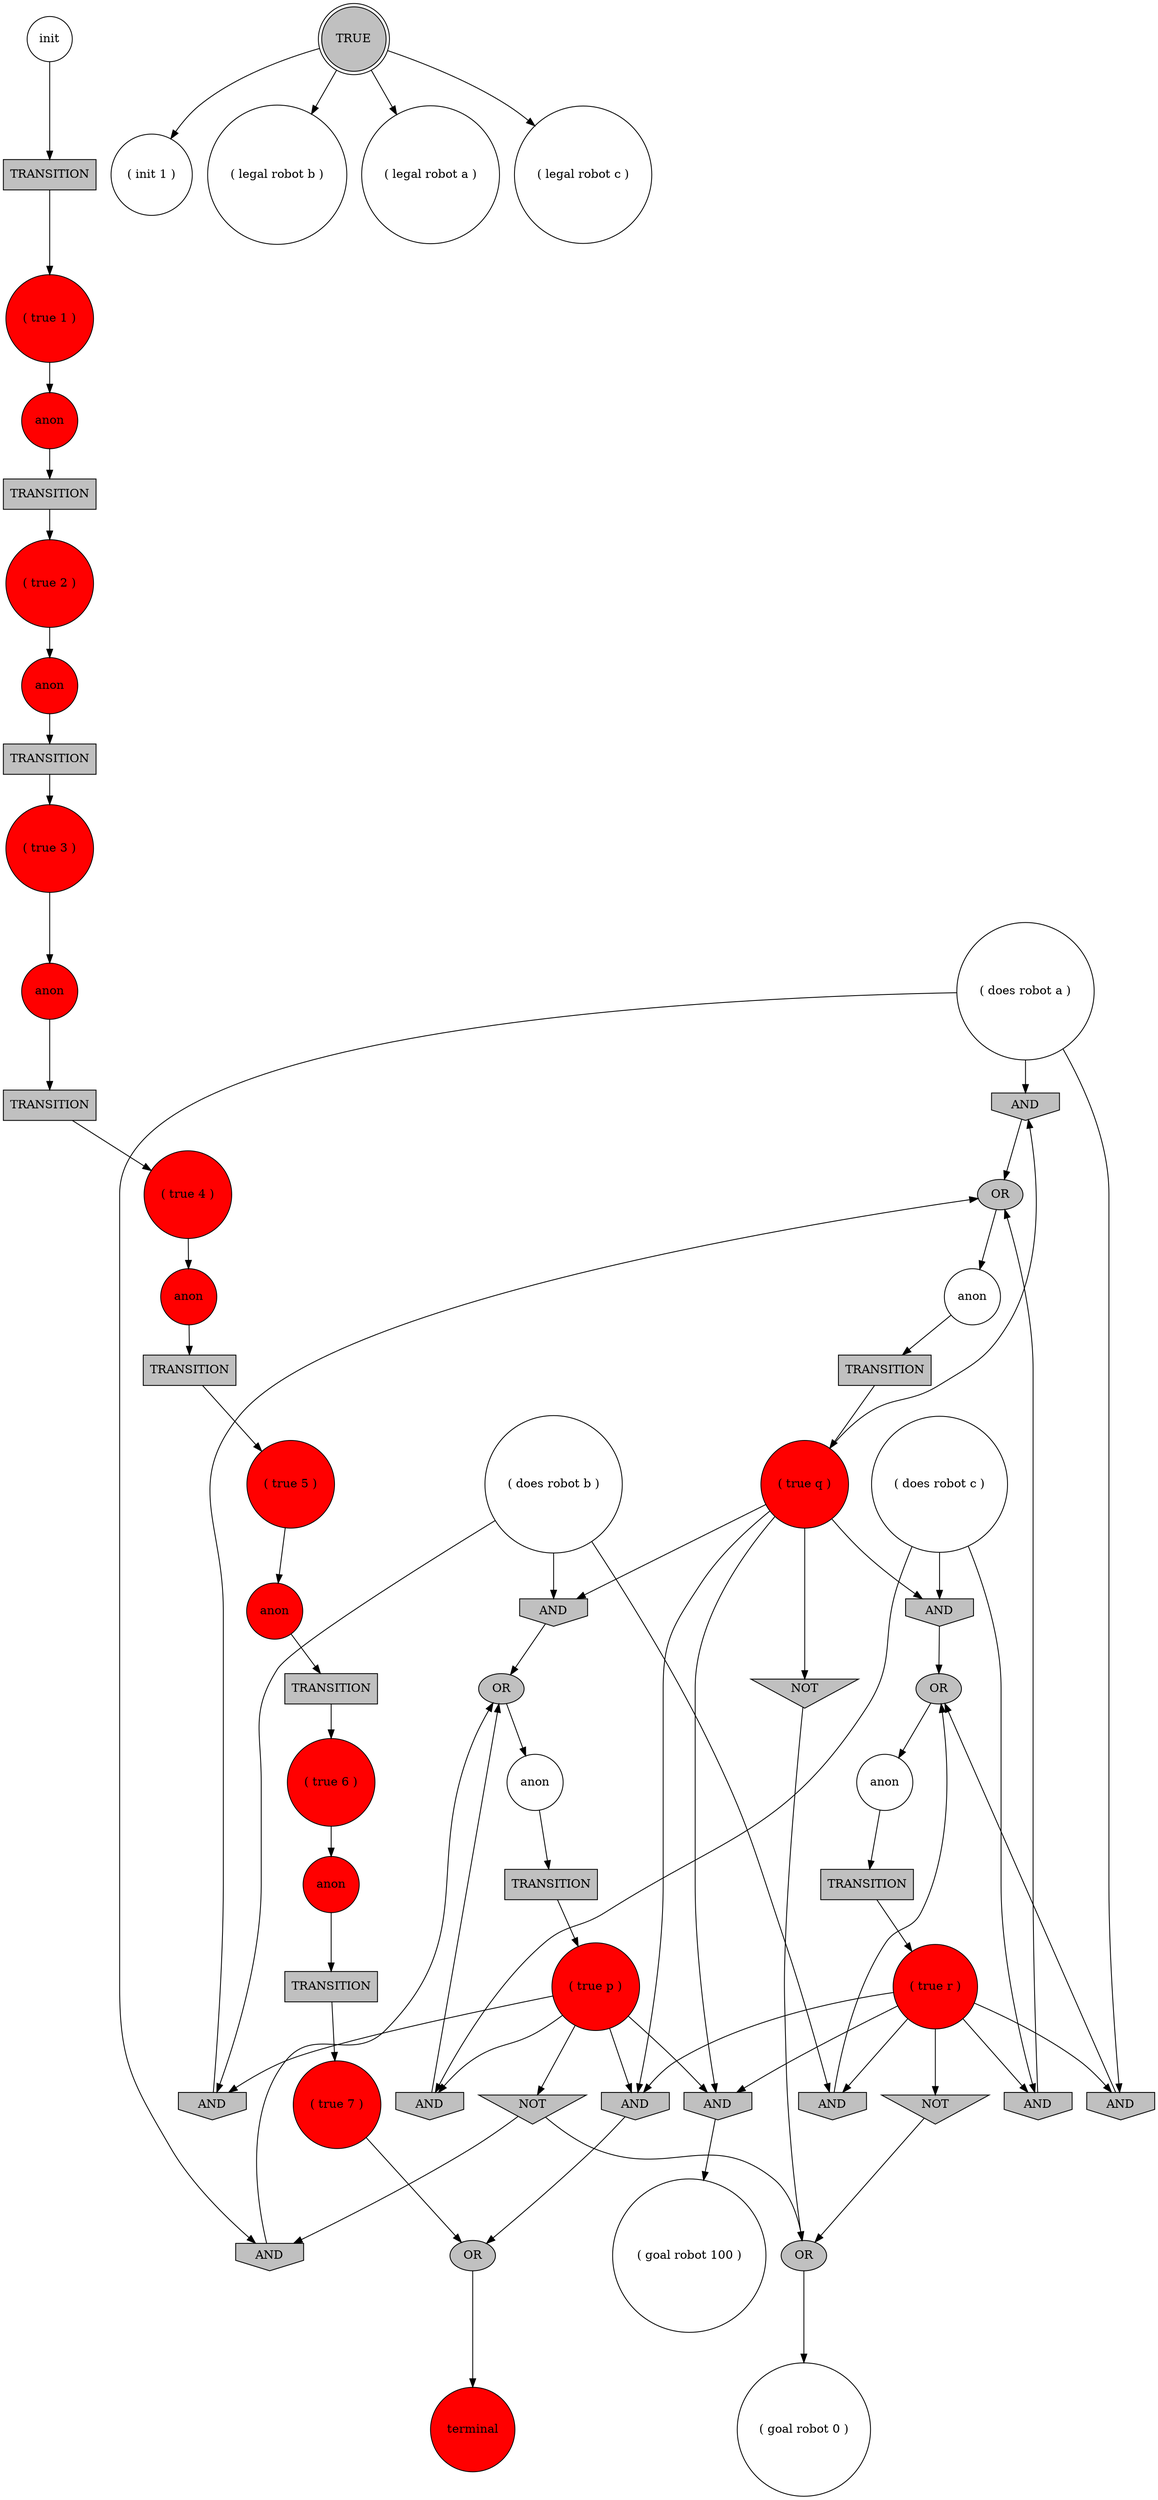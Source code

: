 digraph propNet
{
	"@158b6810"[shape=invhouse, style= filled, fillcolor=grey, label="AND"]; "@158b6810"->"@165051aa"; 
	"@73520584"[shape=ellipse, style= filled, fillcolor=grey, label="OR"]; "@73520584"->"@de85842"; 
	"@30c145af"[shape=circle, style= filled, fillcolor=white, label="init"]; "@30c145af"->"@60c5fd2a"; 
	"@73217b57"[shape=circle, style= filled, fillcolor=white, label="anon"]; "@73217b57"->"@5b295494"; 
	"@5e06130f"[shape=invhouse, style= filled, fillcolor=grey, label="AND"]; "@5e06130f"->"@165051aa"; 
	"@40f00a98"[shape=circle, style= filled, fillcolor=white, label="anon"]; "@40f00a98"->"@2ec7e4fa"; 
	"@287a9b7a"[shape=invhouse, style= filled, fillcolor=grey, label="AND"]; "@287a9b7a"->"@73520584"; 
	"@1b1ed549"[shape=circle, style= filled, fillcolor=white, label="( does robot b )"]; "@1b1ed549"->"@d4c86b1"; "@1b1ed549"->"@4bea06e1"; "@1b1ed549"->"@5e06130f"; 
	"@54202bb"[shape=box, style= filled, fillcolor=grey, label="TRANSITION"]; "@54202bb"->"@332fccf9"; 
	"@62f0926b"[shape=invhouse, style= filled, fillcolor=grey, label="AND"]; "@62f0926b"->"@4f47a276"; 
	"@10fa5c30"[shape=invhouse, style= filled, fillcolor=grey, label="AND"]; "@10fa5c30"->"@4f47a276"; 
	"@26a792d3"[shape=circle, style= filled, fillcolor=red, label="( true 1 )"]; "@26a792d3"->"@7233d91f"; 
	"@36dc1a15"[shape=circle, style= filled, fillcolor=white, label="( init 1 )"]; 
	"@332fccf9"[shape=circle, style= filled, fillcolor=red, label="( true 7 )"]; "@332fccf9"->"@73520584"; 
	"@24ba5c05"[shape=circle, style= filled, fillcolor=white, label="( does robot a )"]; "@24ba5c05"->"@158b6810"; "@24ba5c05"->"@409e929f"; "@24ba5c05"->"@10fa5c30"; 
	"@d4c86b1"[shape=invhouse, style= filled, fillcolor=grey, label="AND"]; "@d4c86b1"->"@4f47a276"; 
	"@201ce18c"[shape=circle, style= filled, fillcolor=white, label="( does robot c )"]; "@201ce18c"->"@4ef176f4"; "@201ce18c"->"@56f1c2e5"; "@201ce18c"->"@62f0926b"; 
	"@1169d9d1"[shape=circle, style= filled, fillcolor=red, label="( true 6 )"]; "@1169d9d1"->"@14975473"; 
	"@475ee668"[shape=invtriangle, style= filled, fillcolor=grey, label="NOT"]; "@475ee668"->"@74d37bdd"; 
	"@766fef4d"[shape=box, style= filled, fillcolor=grey, label="TRANSITION"]; "@766fef4d"->"@1169d9d1"; 
	"@5373562d"[shape=circle, style= filled, fillcolor=red, label="( true r )"]; "@5373562d"->"@6ad31e96"; "@5373562d"->"@475ee668"; "@5373562d"->"@409e929f"; "@5373562d"->"@4ef176f4"; "@5373562d"->"@4bea06e1"; "@5373562d"->"@287a9b7a"; 
	"@6d6d9b03"[shape=doublecircle, style= filled, fillcolor=grey, label="TRUE"]; "@6d6d9b03"->"@6f56c089"; "@6d6d9b03"->"@36dc1a15"; "@6d6d9b03"->"@61bdbb58"; "@6d6d9b03"->"@4f43a3e7"; 
	"@7581c9b"[shape=box, style= filled, fillcolor=grey, label="TRANSITION"]; "@7581c9b"->"@15452556"; 
	"@67fb19a3"[shape=circle, style= filled, fillcolor=white, label="anon"]; "@67fb19a3"->"@29be07e1"; 
	"@7233d91f"[shape=circle, style= filled, fillcolor=red, label="anon"]; "@7233d91f"->"@7af75a2f"; 
	"@4a7d40a4"[shape=circle, style= filled, fillcolor=red, label="( true p )"]; "@4a7d40a4"->"@6ad31e96"; "@4a7d40a4"->"@5e06130f"; "@4a7d40a4"->"@15b26864"; "@4a7d40a4"->"@287a9b7a"; "@4a7d40a4"->"@62f0926b"; 
	"@68692616"[shape=circle, style= filled, fillcolor=white, label="( goal robot 0 )"]; 
	"@6ad31e96"[shape=invhouse, style= filled, fillcolor=grey, label="AND"]; "@6ad31e96"->"@40a2a071"; 
	"@614995c7"[shape=circle, style= filled, fillcolor=red, label="( true 3 )"]; "@614995c7"->"@1255b350"; 
	"@14975473"[shape=circle, style= filled, fillcolor=red, label="anon"]; "@14975473"->"@54202bb"; 
	"@15452556"[shape=circle, style= filled, fillcolor=red, label="( true 5 )"]; "@15452556"->"@3abda306"; 
	"@409e929f"[shape=invhouse, style= filled, fillcolor=grey, label="AND"]; "@409e929f"->"@29f3bccc"; 
	"@29f3bccc"[shape=ellipse, style= filled, fillcolor=grey, label="OR"]; "@29f3bccc"->"@40f00a98"; 
	"@61bdbb58"[shape=circle, style= filled, fillcolor=white, label="( legal robot a )"]; 
	"@4f43a3e7"[shape=circle, style= filled, fillcolor=white, label="( legal robot c )"]; 
	"@7af75a2f"[shape=box, style= filled, fillcolor=grey, label="TRANSITION"]; "@7af75a2f"->"@1975bd72"; 
	"@158e338a"[shape=circle, style= filled, fillcolor=red, label="anon"]; "@158e338a"->"@7581c9b"; 
	"@6f56c089"[shape=circle, style= filled, fillcolor=white, label="( legal robot b )"]; 
	"@4bea06e1"[shape=invhouse, style= filled, fillcolor=grey, label="AND"]; "@4bea06e1"->"@29f3bccc"; 
	"@379c975"[shape=circle, style= filled, fillcolor=red, label="anon"]; "@379c975"->"@63327bb6"; 
	"@29be07e1"[shape=box, style= filled, fillcolor=grey, label="TRANSITION"]; "@29be07e1"->"@4a7d40a4"; 
	"@56f1c2e5"[shape=invhouse, style= filled, fillcolor=grey, label="AND"]; "@56f1c2e5"->"@29f3bccc"; 
	"@5b295494"[shape=box, style= filled, fillcolor=grey, label="TRANSITION"]; "@5b295494"->"@651ef530"; 
	"@723e9d6c"[shape=invtriangle, style= filled, fillcolor=grey, label="NOT"]; "@723e9d6c"->"@74d37bdd"; 
	"@1975bd72"[shape=circle, style= filled, fillcolor=red, label="( true 2 )"]; "@1975bd72"->"@379c975"; 
	"@4589f114"[shape=box, style= filled, fillcolor=grey, label="TRANSITION"]; "@4589f114"->"@34552052"; 
	"@63327bb6"[shape=box, style= filled, fillcolor=grey, label="TRANSITION"]; "@63327bb6"->"@614995c7"; 
	"@3abda306"[shape=circle, style= filled, fillcolor=red, label="anon"]; "@3abda306"->"@766fef4d"; 
	"@2ec7e4fa"[shape=box, style= filled, fillcolor=grey, label="TRANSITION"]; "@2ec7e4fa"->"@5373562d"; 
	"@15b26864"[shape=invtriangle, style= filled, fillcolor=grey, label="NOT"]; "@15b26864"->"@10fa5c30"; "@15b26864"->"@74d37bdd"; 
	"@74d37bdd"[shape=ellipse, style= filled, fillcolor=grey, label="OR"]; "@74d37bdd"->"@68692616"; 
	"@60c5fd2a"[shape=box, style= filled, fillcolor=grey, label="TRANSITION"]; "@60c5fd2a"->"@26a792d3"; 
	"@651ef530"[shape=circle, style= filled, fillcolor=red, label="( true q )"]; "@651ef530"->"@6ad31e96"; "@651ef530"->"@158b6810"; "@651ef530"->"@d4c86b1"; "@651ef530"->"@287a9b7a"; "@651ef530"->"@56f1c2e5"; "@651ef530"->"@723e9d6c"; 
	"@4ef176f4"[shape=invhouse, style= filled, fillcolor=grey, label="AND"]; "@4ef176f4"->"@165051aa"; 
	"@40a2a071"[shape=circle, style= filled, fillcolor=white, label="( goal robot 100 )"]; 
	"@34552052"[shape=circle, style= filled, fillcolor=red, label="( true 4 )"]; "@34552052"->"@158e338a"; 
	"@4f47a276"[shape=ellipse, style= filled, fillcolor=grey, label="OR"]; "@4f47a276"->"@67fb19a3"; 
	"@1255b350"[shape=circle, style= filled, fillcolor=red, label="anon"]; "@1255b350"->"@4589f114"; 
	"@de85842"[shape=circle, style= filled, fillcolor=red, label="terminal"]; 
	"@165051aa"[shape=ellipse, style= filled, fillcolor=grey, label="OR"]; "@165051aa"->"@73217b57"; 
}